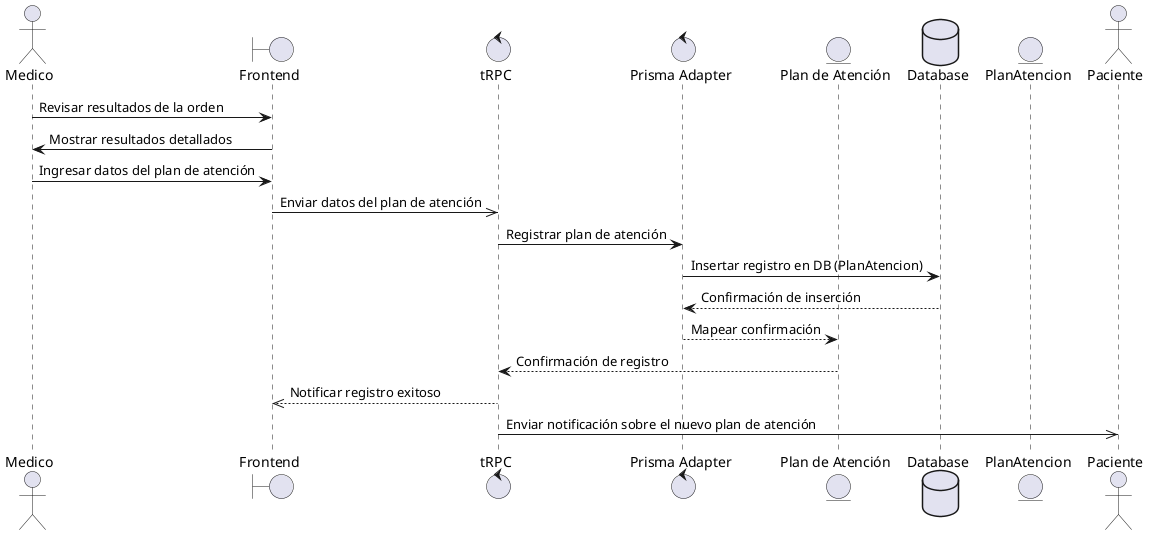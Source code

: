 @startuml
actor Medico
boundary "Frontend" as Frontend

control tRPC
control "Prisma Adapter" as Prisma
entity "Plan de Atención" as PlanCtrl
database Database
entity "PlanAtencion" as PlanAtencion
actor Paciente

' --- Revisión de resultados ---
Medico -> Frontend: Revisar resultados de la orden
Frontend -> Medico: Mostrar resultados detallados

' --- Definición del Plan de Atención ---
Medico -> Frontend: Ingresar datos del plan de atención
Frontend ->> tRPC: Enviar datos del plan de atención
tRPC -> Prisma: Registrar plan de atención
Prisma -> Database: Insertar registro en DB (PlanAtencion)
Database --> Prisma: Confirmación de inserción
Prisma --> PlanCtrl: Mapear confirmación
PlanCtrl --> tRPC: Confirmación de registro
tRPC -->> Frontend: Notificar registro exitoso

' --- Notificación al Paciente (opcional) ---
tRPC ->> Paciente: Enviar notificación sobre el nuevo plan de atención

@enduml
